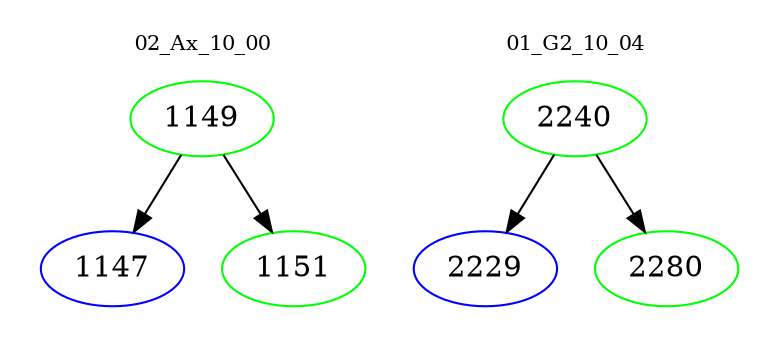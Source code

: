 digraph{
subgraph cluster_0 {
color = white
label = "02_Ax_10_00";
fontsize=10;
T0_1149 [label="1149", color="green"]
T0_1149 -> T0_1147 [color="black"]
T0_1147 [label="1147", color="blue"]
T0_1149 -> T0_1151 [color="black"]
T0_1151 [label="1151", color="green"]
}
subgraph cluster_1 {
color = white
label = "01_G2_10_04";
fontsize=10;
T1_2240 [label="2240", color="green"]
T1_2240 -> T1_2229 [color="black"]
T1_2229 [label="2229", color="blue"]
T1_2240 -> T1_2280 [color="black"]
T1_2280 [label="2280", color="green"]
}
}
